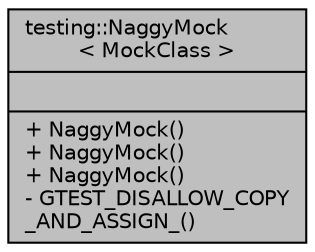 digraph "testing::NaggyMock&lt; MockClass &gt;"
{
 // INTERACTIVE_SVG=YES
 // LATEX_PDF_SIZE
  edge [fontname="Helvetica",fontsize="10",labelfontname="Helvetica",labelfontsize="10"];
  node [fontname="Helvetica",fontsize="10",shape=record];
  Node1 [label="{testing::NaggyMock\l\< MockClass \>\n||+ NaggyMock()\l+ NaggyMock()\l+ NaggyMock()\l- GTEST_DISALLOW_COPY\l_AND_ASSIGN_()\l}",height=0.2,width=0.4,color="black", fillcolor="grey75", style="filled", fontcolor="black",tooltip=" "];
}

